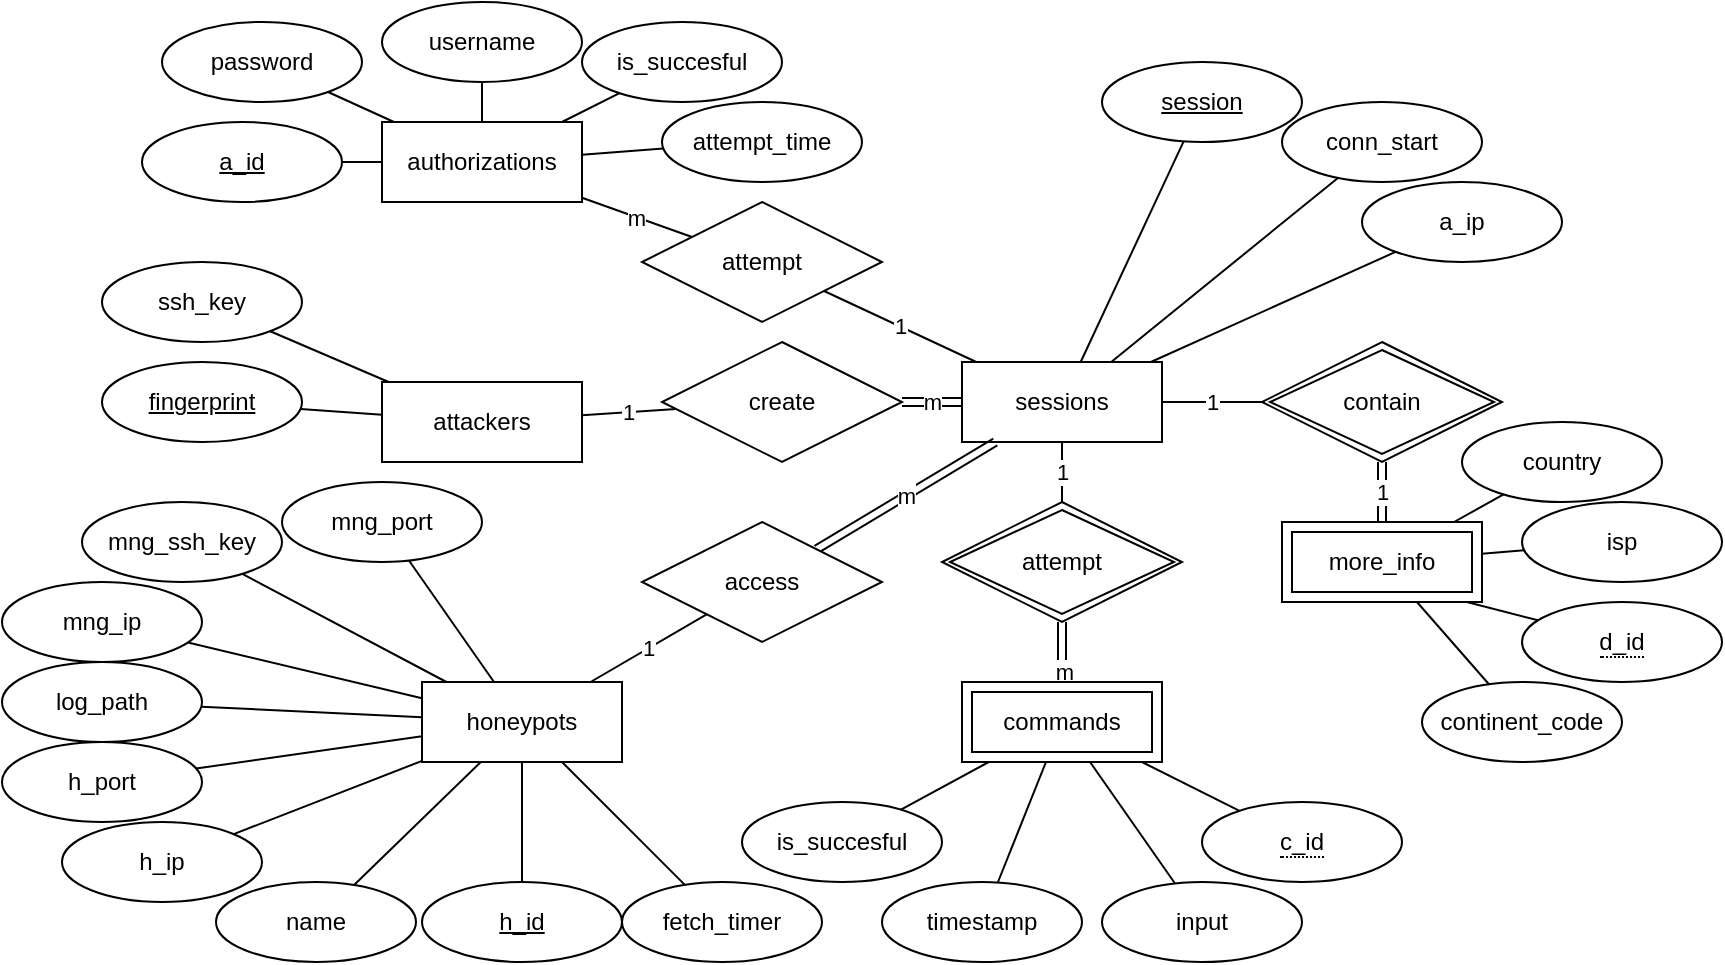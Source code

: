 <mxfile version="17.5.0" type="device"><diagram id="ihqgOHXaRNXvTaIml4_V" name="Page-1"><mxGraphModel dx="2177" dy="777" grid="1" gridSize="10" guides="1" tooltips="1" connect="1" arrows="1" fold="1" page="1" pageScale="1" pageWidth="827" pageHeight="1169" math="0" shadow="0"><root><mxCell id="0"/><mxCell id="1" parent="0"/><mxCell id="uQ4NHFc2gNsaBc2JT1Zc-46" value="m" style="edgeStyle=orthogonalEdgeStyle;rounded=0;orthogonalLoop=1;jettySize=auto;html=1;endArrow=none;endFill=0;startArrow=none;shape=link;" parent="1" source="rlKM99yashZf4S_XsjcT-1" edge="1"><mxGeometry relative="1" as="geometry"><mxPoint x="440" y="470" as="sourcePoint"/><mxPoint x="440" y="500" as="targetPoint"/></mxGeometry></mxCell><mxCell id="uQ4NHFc2gNsaBc2JT1Zc-61" style="edgeStyle=none;rounded=0;orthogonalLoop=1;jettySize=auto;html=1;endArrow=none;endFill=0;" parent="1" source="uQ4NHFc2gNsaBc2JT1Zc-2" target="uQ4NHFc2gNsaBc2JT1Zc-19" edge="1"><mxGeometry relative="1" as="geometry"/></mxCell><mxCell id="uQ4NHFc2gNsaBc2JT1Zc-2" value="sessions" style="whiteSpace=wrap;html=1;align=center;" parent="1" vertex="1"><mxGeometry x="390" y="320" width="100" height="40" as="geometry"/></mxCell><mxCell id="uQ4NHFc2gNsaBc2JT1Zc-8" value="m" style="rounded=0;orthogonalLoop=1;jettySize=auto;html=1;endArrow=none;endFill=0;startArrow=none;shape=link;" parent="1" target="uQ4NHFc2gNsaBc2JT1Zc-2" edge="1" source="LiHyCPyzEXMWDO-jfi7c-3"><mxGeometry relative="1" as="geometry"><mxPoint x="350" y="340" as="sourcePoint"/></mxGeometry></mxCell><mxCell id="uQ4NHFc2gNsaBc2JT1Zc-70" style="edgeStyle=none;rounded=0;orthogonalLoop=1;jettySize=auto;html=1;endArrow=none;endFill=0;" parent="1" source="uQ4NHFc2gNsaBc2JT1Zc-2" target="uQ4NHFc2gNsaBc2JT1Zc-12" edge="1"><mxGeometry relative="1" as="geometry"/></mxCell><mxCell id="uQ4NHFc2gNsaBc2JT1Zc-71" style="edgeStyle=none;rounded=0;orthogonalLoop=1;jettySize=auto;html=1;endArrow=none;endFill=0;" parent="1" target="uQ4NHFc2gNsaBc2JT1Zc-11" edge="1" source="aYsd2cM_-8ZylJjXJ4bZ-3"><mxGeometry relative="1" as="geometry"><mxPoint x="100" y="340" as="sourcePoint"/></mxGeometry></mxCell><mxCell id="uQ4NHFc2gNsaBc2JT1Zc-72" style="edgeStyle=none;rounded=0;orthogonalLoop=1;jettySize=auto;html=1;endArrow=none;endFill=0;" parent="1" target="uQ4NHFc2gNsaBc2JT1Zc-13" edge="1" source="aYsd2cM_-8ZylJjXJ4bZ-3"><mxGeometry relative="1" as="geometry"><mxPoint x="118" y="320" as="sourcePoint"/></mxGeometry></mxCell><mxCell id="uQ4NHFc2gNsaBc2JT1Zc-49" value="m" style="rounded=0;orthogonalLoop=1;jettySize=auto;html=1;endArrow=none;endFill=0;startArrow=none;shape=link;" parent="1" source="uQ4NHFc2gNsaBc2JT1Zc-50" target="uQ4NHFc2gNsaBc2JT1Zc-2" edge="1"><mxGeometry relative="1" as="geometry"><mxPoint x="140" y="470" as="targetPoint"/></mxGeometry></mxCell><mxCell id="uQ4NHFc2gNsaBc2JT1Zc-65" style="edgeStyle=none;rounded=0;orthogonalLoop=1;jettySize=auto;html=1;endArrow=none;endFill=0;" parent="1" source="uQ4NHFc2gNsaBc2JT1Zc-5" target="uQ4NHFc2gNsaBc2JT1Zc-18" edge="1"><mxGeometry relative="1" as="geometry"/></mxCell><mxCell id="uQ4NHFc2gNsaBc2JT1Zc-66" style="edgeStyle=none;rounded=0;orthogonalLoop=1;jettySize=auto;html=1;endArrow=none;endFill=0;" parent="1" source="uQ4NHFc2gNsaBc2JT1Zc-5" target="uQ4NHFc2gNsaBc2JT1Zc-17" edge="1"><mxGeometry relative="1" as="geometry"/></mxCell><mxCell id="uQ4NHFc2gNsaBc2JT1Zc-67" style="edgeStyle=none;rounded=0;orthogonalLoop=1;jettySize=auto;html=1;endArrow=none;endFill=0;" parent="1" source="uQ4NHFc2gNsaBc2JT1Zc-5" target="uQ4NHFc2gNsaBc2JT1Zc-16" edge="1"><mxGeometry relative="1" as="geometry"/></mxCell><mxCell id="uQ4NHFc2gNsaBc2JT1Zc-68" style="edgeStyle=none;rounded=0;orthogonalLoop=1;jettySize=auto;html=1;endArrow=none;endFill=0;" parent="1" source="uQ4NHFc2gNsaBc2JT1Zc-5" target="uQ4NHFc2gNsaBc2JT1Zc-15" edge="1"><mxGeometry relative="1" as="geometry"/></mxCell><mxCell id="uQ4NHFc2gNsaBc2JT1Zc-69" style="edgeStyle=none;rounded=0;orthogonalLoop=1;jettySize=auto;html=1;endArrow=none;endFill=0;" parent="1" source="uQ4NHFc2gNsaBc2JT1Zc-5" target="uQ4NHFc2gNsaBc2JT1Zc-10" edge="1"><mxGeometry relative="1" as="geometry"/></mxCell><mxCell id="al_cu4MO-qlvwLbmiYEu-4" style="rounded=0;orthogonalLoop=1;jettySize=auto;html=1;endArrow=none;endFill=0;" parent="1" source="uQ4NHFc2gNsaBc2JT1Zc-5" target="al_cu4MO-qlvwLbmiYEu-3" edge="1"><mxGeometry relative="1" as="geometry"/></mxCell><mxCell id="al_cu4MO-qlvwLbmiYEu-5" style="edgeStyle=none;rounded=0;orthogonalLoop=1;jettySize=auto;html=1;endArrow=none;endFill=0;" parent="1" source="uQ4NHFc2gNsaBc2JT1Zc-5" target="al_cu4MO-qlvwLbmiYEu-2" edge="1"><mxGeometry relative="1" as="geometry"/></mxCell><mxCell id="aYsd2cM_-8ZylJjXJ4bZ-6" style="rounded=0;orthogonalLoop=1;jettySize=auto;html=1;endArrow=none;endFill=0;" parent="1" source="uQ4NHFc2gNsaBc2JT1Zc-5" target="aYsd2cM_-8ZylJjXJ4bZ-5" edge="1"><mxGeometry relative="1" as="geometry"/></mxCell><mxCell id="uQ4NHFc2gNsaBc2JT1Zc-5" value="honeypots" style="whiteSpace=wrap;html=1;align=center;" parent="1" vertex="1"><mxGeometry x="120" y="480" width="100" height="40" as="geometry"/></mxCell><mxCell id="uQ4NHFc2gNsaBc2JT1Zc-10" value="h_id" style="ellipse;whiteSpace=wrap;html=1;align=center;fontStyle=4;" parent="1" vertex="1"><mxGeometry x="120" y="580" width="100" height="40" as="geometry"/></mxCell><mxCell id="uQ4NHFc2gNsaBc2JT1Zc-11" value="fingerprint" style="ellipse;whiteSpace=wrap;html=1;align=center;fontStyle=4;" parent="1" vertex="1"><mxGeometry x="-40" y="320" width="100" height="40" as="geometry"/></mxCell><mxCell id="uQ4NHFc2gNsaBc2JT1Zc-12" value="a_ip" style="ellipse;whiteSpace=wrap;html=1;align=center;" parent="1" vertex="1"><mxGeometry x="590" y="230" width="100" height="40" as="geometry"/></mxCell><mxCell id="uQ4NHFc2gNsaBc2JT1Zc-13" value="ssh_key" style="ellipse;whiteSpace=wrap;html=1;align=center;" parent="1" vertex="1"><mxGeometry x="-40" y="270" width="100" height="40" as="geometry"/></mxCell><mxCell id="uQ4NHFc2gNsaBc2JT1Zc-15" value="mng_ssh_key" style="ellipse;whiteSpace=wrap;html=1;align=center;" parent="1" vertex="1"><mxGeometry x="-50" y="390" width="100" height="40" as="geometry"/></mxCell><mxCell id="uQ4NHFc2gNsaBc2JT1Zc-16" value="log_path" style="ellipse;whiteSpace=wrap;html=1;align=center;" parent="1" vertex="1"><mxGeometry x="-90" y="470" width="100" height="40" as="geometry"/></mxCell><mxCell id="uQ4NHFc2gNsaBc2JT1Zc-17" value="h_ip" style="ellipse;whiteSpace=wrap;html=1;align=center;" parent="1" vertex="1"><mxGeometry x="-60" y="550" width="100" height="40" as="geometry"/></mxCell><mxCell id="uQ4NHFc2gNsaBc2JT1Zc-18" value="h_port" style="ellipse;whiteSpace=wrap;html=1;align=center;" parent="1" vertex="1"><mxGeometry x="-90" y="510" width="100" height="40" as="geometry"/></mxCell><mxCell id="uQ4NHFc2gNsaBc2JT1Zc-19" value="session" style="ellipse;whiteSpace=wrap;html=1;align=center;fontStyle=4;" parent="1" vertex="1"><mxGeometry x="460" y="170" width="100" height="40" as="geometry"/></mxCell><mxCell id="LiHyCPyzEXMWDO-jfi7c-10" style="edgeStyle=none;rounded=0;orthogonalLoop=1;jettySize=auto;html=1;endArrow=none;endFill=0;" edge="1" parent="1" source="uQ4NHFc2gNsaBc2JT1Zc-21" target="LiHyCPyzEXMWDO-jfi7c-1"><mxGeometry relative="1" as="geometry"/></mxCell><mxCell id="uQ4NHFc2gNsaBc2JT1Zc-21" value="username" style="ellipse;whiteSpace=wrap;html=1;align=center;" parent="1" vertex="1"><mxGeometry x="100" y="140" width="100" height="40" as="geometry"/></mxCell><mxCell id="LiHyCPyzEXMWDO-jfi7c-9" style="edgeStyle=none;rounded=0;orthogonalLoop=1;jettySize=auto;html=1;endArrow=none;endFill=0;" edge="1" parent="1" source="uQ4NHFc2gNsaBc2JT1Zc-22" target="LiHyCPyzEXMWDO-jfi7c-1"><mxGeometry relative="1" as="geometry"/></mxCell><mxCell id="uQ4NHFc2gNsaBc2JT1Zc-22" value="password" style="ellipse;whiteSpace=wrap;html=1;align=center;" parent="1" vertex="1"><mxGeometry x="-10" y="150" width="100" height="40" as="geometry"/></mxCell><mxCell id="LiHyCPyzEXMWDO-jfi7c-11" style="edgeStyle=none;rounded=0;orthogonalLoop=1;jettySize=auto;html=1;endArrow=none;endFill=0;" edge="1" parent="1" source="uQ4NHFc2gNsaBc2JT1Zc-23" target="LiHyCPyzEXMWDO-jfi7c-1"><mxGeometry relative="1" as="geometry"/></mxCell><mxCell id="uQ4NHFc2gNsaBc2JT1Zc-23" value="is_succesful" style="ellipse;whiteSpace=wrap;html=1;align=center;" parent="1" vertex="1"><mxGeometry x="200" y="150" width="100" height="40" as="geometry"/></mxCell><mxCell id="uQ4NHFc2gNsaBc2JT1Zc-58" style="edgeStyle=none;rounded=0;orthogonalLoop=1;jettySize=auto;html=1;endArrow=none;endFill=0;" parent="1" source="uQ4NHFc2gNsaBc2JT1Zc-24" target="rlKM99yashZf4S_XsjcT-2" edge="1"><mxGeometry relative="1" as="geometry"><mxPoint x="484" y="540" as="targetPoint"/></mxGeometry></mxCell><mxCell id="uQ4NHFc2gNsaBc2JT1Zc-24" value="input" style="ellipse;whiteSpace=wrap;html=1;align=center;" parent="1" vertex="1"><mxGeometry x="460" y="580" width="100" height="40" as="geometry"/></mxCell><mxCell id="uQ4NHFc2gNsaBc2JT1Zc-55" style="edgeStyle=none;rounded=0;orthogonalLoop=1;jettySize=auto;html=1;endArrow=none;endFill=0;" parent="1" source="uQ4NHFc2gNsaBc2JT1Zc-25" edge="1"><mxGeometry relative="1" as="geometry"><mxPoint x="642.4" y="440" as="targetPoint"/></mxGeometry></mxCell><mxCell id="uQ4NHFc2gNsaBc2JT1Zc-25" value="&lt;span style=&quot;border-bottom: 1px dotted&quot;&gt;d_id&lt;/span&gt;" style="ellipse;whiteSpace=wrap;html=1;align=center;" parent="1" vertex="1"><mxGeometry x="670" y="440" width="100" height="40" as="geometry"/></mxCell><mxCell id="uQ4NHFc2gNsaBc2JT1Zc-40" value="1" style="rounded=0;orthogonalLoop=1;jettySize=auto;html=1;endArrow=none;endFill=0;startArrow=none;" parent="1" source="uQ4NHFc2gNsaBc2JT1Zc-41" target="uQ4NHFc2gNsaBc2JT1Zc-2" edge="1"><mxGeometry relative="1" as="geometry"/></mxCell><mxCell id="uQ4NHFc2gNsaBc2JT1Zc-53" style="rounded=0;orthogonalLoop=1;jettySize=auto;html=1;endArrow=none;endFill=0;" parent="1" source="uQ4NHFc2gNsaBc2JT1Zc-26" target="uQ4NHFc2gNsaBc2JT1Zc-33" edge="1"><mxGeometry relative="1" as="geometry"><mxPoint x="654" y="415.69" as="sourcePoint"/></mxGeometry></mxCell><mxCell id="uQ4NHFc2gNsaBc2JT1Zc-26" value="more_info" style="shape=ext;margin=3;double=1;whiteSpace=wrap;html=1;align=center;" parent="1" vertex="1"><mxGeometry x="550" y="400" width="100" height="40" as="geometry"/></mxCell><mxCell id="uQ4NHFc2gNsaBc2JT1Zc-57" style="edgeStyle=none;rounded=0;orthogonalLoop=1;jettySize=auto;html=1;endArrow=none;endFill=0;" parent="1" source="uQ4NHFc2gNsaBc2JT1Zc-27" target="rlKM99yashZf4S_XsjcT-2" edge="1"><mxGeometry relative="1" as="geometry"><mxPoint x="440" y="540" as="targetPoint"/></mxGeometry></mxCell><mxCell id="uQ4NHFc2gNsaBc2JT1Zc-27" value="timestamp" style="ellipse;whiteSpace=wrap;html=1;align=center;" parent="1" vertex="1"><mxGeometry x="350" y="580" width="100" height="40" as="geometry"/></mxCell><mxCell id="uQ4NHFc2gNsaBc2JT1Zc-56" style="edgeStyle=none;rounded=0;orthogonalLoop=1;jettySize=auto;html=1;endArrow=none;endFill=0;" parent="1" source="uQ4NHFc2gNsaBc2JT1Zc-29" target="rlKM99yashZf4S_XsjcT-2" edge="1"><mxGeometry relative="1" as="geometry"><mxPoint x="396" y="540" as="targetPoint"/></mxGeometry></mxCell><mxCell id="uQ4NHFc2gNsaBc2JT1Zc-29" value="is_succesful" style="ellipse;whiteSpace=wrap;html=1;align=center;" parent="1" vertex="1"><mxGeometry x="280" y="540" width="100" height="40" as="geometry"/></mxCell><mxCell id="uQ4NHFc2gNsaBc2JT1Zc-59" style="edgeStyle=none;rounded=0;orthogonalLoop=1;jettySize=auto;html=1;endArrow=none;endFill=0;" parent="1" source="al_cu4MO-qlvwLbmiYEu-1" target="rlKM99yashZf4S_XsjcT-2" edge="1"><mxGeometry relative="1" as="geometry"><mxPoint x="390" y="511.667" as="targetPoint"/><mxPoint x="366.538" y="507.313" as="sourcePoint"/></mxGeometry></mxCell><mxCell id="uQ4NHFc2gNsaBc2JT1Zc-52" style="rounded=0;orthogonalLoop=1;jettySize=auto;html=1;endArrow=none;endFill=0;" parent="1" source="uQ4NHFc2gNsaBc2JT1Zc-31" target="uQ4NHFc2gNsaBc2JT1Zc-26" edge="1"><mxGeometry relative="1" as="geometry"><mxPoint x="654" y="400.159" as="targetPoint"/></mxGeometry></mxCell><mxCell id="uQ4NHFc2gNsaBc2JT1Zc-31" value="country" style="ellipse;whiteSpace=wrap;html=1;align=center;" parent="1" vertex="1"><mxGeometry x="640" y="350" width="100" height="40" as="geometry"/></mxCell><mxCell id="uQ4NHFc2gNsaBc2JT1Zc-54" style="edgeStyle=none;rounded=0;orthogonalLoop=1;jettySize=auto;html=1;endArrow=none;endFill=0;" parent="1" source="uQ4NHFc2gNsaBc2JT1Zc-32" target="uQ4NHFc2gNsaBc2JT1Zc-26" edge="1"><mxGeometry relative="1" as="geometry"/></mxCell><mxCell id="uQ4NHFc2gNsaBc2JT1Zc-32" value="continent_code" style="ellipse;whiteSpace=wrap;html=1;align=center;" parent="1" vertex="1"><mxGeometry x="620" y="480" width="100" height="40" as="geometry"/></mxCell><mxCell id="uQ4NHFc2gNsaBc2JT1Zc-33" value="isp" style="ellipse;whiteSpace=wrap;html=1;align=center;" parent="1" vertex="1"><mxGeometry x="670" y="390" width="100" height="40" as="geometry"/></mxCell><mxCell id="uQ4NHFc2gNsaBc2JT1Zc-38" value="1" style="rounded=0;orthogonalLoop=1;jettySize=auto;html=1;endArrow=none;endFill=0;" parent="1" edge="1" target="LiHyCPyzEXMWDO-jfi7c-3" source="aYsd2cM_-8ZylJjXJ4bZ-3"><mxGeometry relative="1" as="geometry"><mxPoint x="200" y="340" as="sourcePoint"/><mxPoint x="230" y="340" as="targetPoint"/></mxGeometry></mxCell><mxCell id="uQ4NHFc2gNsaBc2JT1Zc-41" value="contain" style="shape=rhombus;double=1;perimeter=rhombusPerimeter;whiteSpace=wrap;html=1;align=center;" parent="1" vertex="1"><mxGeometry x="540" y="310" width="120" height="60" as="geometry"/></mxCell><mxCell id="uQ4NHFc2gNsaBc2JT1Zc-42" value="1" style="rounded=0;orthogonalLoop=1;jettySize=auto;html=1;endArrow=none;endFill=0;shape=link;" parent="1" source="uQ4NHFc2gNsaBc2JT1Zc-26" target="uQ4NHFc2gNsaBc2JT1Zc-41" edge="1"><mxGeometry relative="1" as="geometry"><mxPoint x="824" y="400" as="sourcePoint"/><mxPoint x="824" y="280" as="targetPoint"/></mxGeometry></mxCell><mxCell id="uQ4NHFc2gNsaBc2JT1Zc-48" value="1" style="edgeStyle=orthogonalEdgeStyle;rounded=0;orthogonalLoop=1;jettySize=auto;html=1;endArrow=none;endFill=0;" parent="1" source="uQ4NHFc2gNsaBc2JT1Zc-2" target="rlKM99yashZf4S_XsjcT-1" edge="1"><mxGeometry relative="1" as="geometry"><mxPoint x="440" y="360" as="sourcePoint"/><mxPoint x="440" y="390" as="targetPoint"/></mxGeometry></mxCell><mxCell id="uQ4NHFc2gNsaBc2JT1Zc-50" value="access" style="shape=rhombus;perimeter=rhombusPerimeter;whiteSpace=wrap;html=1;align=center;" parent="1" vertex="1"><mxGeometry x="230" y="400" width="120" height="60" as="geometry"/></mxCell><mxCell id="uQ4NHFc2gNsaBc2JT1Zc-51" value="1" style="rounded=0;orthogonalLoop=1;jettySize=auto;html=1;endArrow=none;endFill=0;" parent="1" source="uQ4NHFc2gNsaBc2JT1Zc-5" target="uQ4NHFc2gNsaBc2JT1Zc-50" edge="1"><mxGeometry relative="1" as="geometry"><mxPoint x="100" y="690" as="sourcePoint"/><mxPoint x="100" y="810" as="targetPoint"/></mxGeometry></mxCell><mxCell id="rlKM99yashZf4S_XsjcT-1" value="attempt" style="shape=rhombus;double=1;perimeter=rhombusPerimeter;whiteSpace=wrap;html=1;align=center;" parent="1" vertex="1"><mxGeometry x="380" y="390" width="120" height="60" as="geometry"/></mxCell><mxCell id="rlKM99yashZf4S_XsjcT-2" value="commands" style="shape=ext;margin=3;double=1;whiteSpace=wrap;html=1;align=center;" parent="1" vertex="1"><mxGeometry x="390" y="480" width="100" height="40" as="geometry"/></mxCell><mxCell id="al_cu4MO-qlvwLbmiYEu-1" value="&lt;span style=&quot;border-bottom: 1px dotted&quot;&gt;c_id&lt;/span&gt;" style="ellipse;whiteSpace=wrap;html=1;align=center;" parent="1" vertex="1"><mxGeometry x="510" y="540" width="100" height="40" as="geometry"/></mxCell><mxCell id="al_cu4MO-qlvwLbmiYEu-2" value="mng_ip" style="ellipse;whiteSpace=wrap;html=1;align=center;" parent="1" vertex="1"><mxGeometry x="-90" y="430" width="100" height="40" as="geometry"/></mxCell><mxCell id="al_cu4MO-qlvwLbmiYEu-3" value="mng_port" style="ellipse;whiteSpace=wrap;html=1;align=center;" parent="1" vertex="1"><mxGeometry x="50" y="380" width="100" height="40" as="geometry"/></mxCell><mxCell id="al_cu4MO-qlvwLbmiYEu-8" style="edgeStyle=none;rounded=0;orthogonalLoop=1;jettySize=auto;html=1;endArrow=none;endFill=0;" parent="1" source="al_cu4MO-qlvwLbmiYEu-7" target="uQ4NHFc2gNsaBc2JT1Zc-5" edge="1"><mxGeometry relative="1" as="geometry"/></mxCell><mxCell id="al_cu4MO-qlvwLbmiYEu-7" value="fetch_timer" style="ellipse;whiteSpace=wrap;html=1;align=center;" parent="1" vertex="1"><mxGeometry x="220" y="580" width="100" height="40" as="geometry"/></mxCell><mxCell id="al_cu4MO-qlvwLbmiYEu-10" style="edgeStyle=none;rounded=0;orthogonalLoop=1;jettySize=auto;html=1;endArrow=none;endFill=0;startArrow=none;" parent="1" source="al_cu4MO-qlvwLbmiYEu-12" target="uQ4NHFc2gNsaBc2JT1Zc-2" edge="1"><mxGeometry relative="1" as="geometry"><mxPoint x="475.025" y="199.901" as="sourcePoint"/></mxGeometry></mxCell><mxCell id="al_cu4MO-qlvwLbmiYEu-12" value="conn_start" style="ellipse;whiteSpace=wrap;html=1;align=center;" parent="1" vertex="1"><mxGeometry x="550" y="190" width="100" height="40" as="geometry"/></mxCell><mxCell id="aYsd2cM_-8ZylJjXJ4bZ-3" value="attackers" style="whiteSpace=wrap;html=1;align=center;" parent="1" vertex="1"><mxGeometry x="100" y="330" width="100" height="40" as="geometry"/></mxCell><mxCell id="LiHyCPyzEXMWDO-jfi7c-5" value="1" style="edgeStyle=none;rounded=0;orthogonalLoop=1;jettySize=auto;html=1;endArrow=none;endFill=0;" edge="1" parent="1" source="aYsd2cM_-8ZylJjXJ4bZ-4" target="uQ4NHFc2gNsaBc2JT1Zc-2"><mxGeometry relative="1" as="geometry"/></mxCell><mxCell id="aYsd2cM_-8ZylJjXJ4bZ-4" value="attempt" style="shape=rhombus;perimeter=rhombusPerimeter;whiteSpace=wrap;html=1;align=center;" parent="1" vertex="1"><mxGeometry x="230" y="240" width="120" height="60" as="geometry"/></mxCell><mxCell id="aYsd2cM_-8ZylJjXJ4bZ-5" value="name" style="ellipse;whiteSpace=wrap;html=1;align=center;" parent="1" vertex="1"><mxGeometry x="17" y="580" width="100" height="40" as="geometry"/></mxCell><mxCell id="LiHyCPyzEXMWDO-jfi7c-4" value="m" style="rounded=0;orthogonalLoop=1;jettySize=auto;html=1;endArrow=none;endFill=0;" edge="1" parent="1" source="LiHyCPyzEXMWDO-jfi7c-1" target="aYsd2cM_-8ZylJjXJ4bZ-4"><mxGeometry relative="1" as="geometry"/></mxCell><mxCell id="LiHyCPyzEXMWDO-jfi7c-1" value="authorizations" style="whiteSpace=wrap;html=1;align=center;" vertex="1" parent="1"><mxGeometry x="100" y="200" width="100" height="40" as="geometry"/></mxCell><mxCell id="LiHyCPyzEXMWDO-jfi7c-3" value="create" style="shape=rhombus;perimeter=rhombusPerimeter;whiteSpace=wrap;html=1;align=center;" vertex="1" parent="1"><mxGeometry x="240" y="310" width="120" height="60" as="geometry"/></mxCell><mxCell id="LiHyCPyzEXMWDO-jfi7c-8" style="edgeStyle=none;rounded=0;orthogonalLoop=1;jettySize=auto;html=1;endArrow=none;endFill=0;" edge="1" parent="1" source="LiHyCPyzEXMWDO-jfi7c-7" target="LiHyCPyzEXMWDO-jfi7c-1"><mxGeometry relative="1" as="geometry"/></mxCell><mxCell id="LiHyCPyzEXMWDO-jfi7c-7" value="a_id" style="ellipse;whiteSpace=wrap;html=1;align=center;fontStyle=4;" vertex="1" parent="1"><mxGeometry x="-20" y="200" width="100" height="40" as="geometry"/></mxCell><mxCell id="LiHyCPyzEXMWDO-jfi7c-13" style="edgeStyle=none;rounded=0;orthogonalLoop=1;jettySize=auto;html=1;endArrow=none;endFill=0;" edge="1" parent="1" source="LiHyCPyzEXMWDO-jfi7c-12" target="LiHyCPyzEXMWDO-jfi7c-1"><mxGeometry relative="1" as="geometry"/></mxCell><mxCell id="LiHyCPyzEXMWDO-jfi7c-12" value="attempt_time" style="ellipse;whiteSpace=wrap;html=1;align=center;" vertex="1" parent="1"><mxGeometry x="240" y="190" width="100" height="40" as="geometry"/></mxCell></root></mxGraphModel></diagram></mxfile>